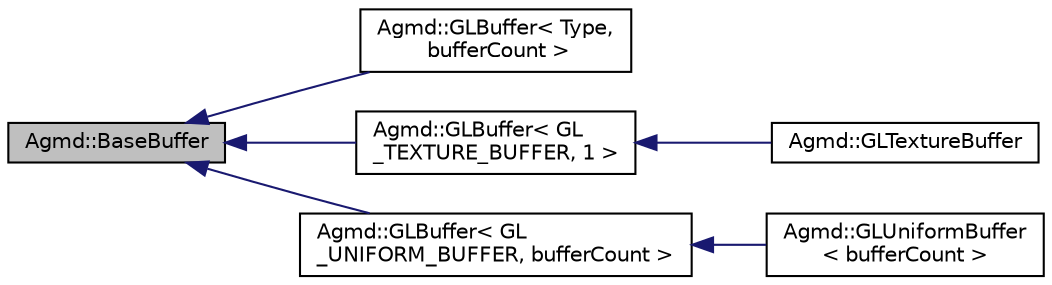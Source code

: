 digraph "Agmd::BaseBuffer"
{
  edge [fontname="Helvetica",fontsize="10",labelfontname="Helvetica",labelfontsize="10"];
  node [fontname="Helvetica",fontsize="10",shape=record];
  rankdir="LR";
  Node1 [label="Agmd::BaseBuffer",height=0.2,width=0.4,color="black", fillcolor="grey75", style="filled" fontcolor="black"];
  Node1 -> Node2 [dir="back",color="midnightblue",fontsize="10",style="solid"];
  Node2 [label="Agmd::GLBuffer\< Type,\l bufferCount \>",height=0.2,width=0.4,color="black", fillcolor="white", style="filled",URL="$class_agmd_1_1_g_l_buffer.html"];
  Node1 -> Node3 [dir="back",color="midnightblue",fontsize="10",style="solid"];
  Node3 [label="Agmd::GLBuffer\< GL\l_TEXTURE_BUFFER, 1 \>",height=0.2,width=0.4,color="black", fillcolor="white", style="filled",URL="$class_agmd_1_1_g_l_buffer.html"];
  Node3 -> Node4 [dir="back",color="midnightblue",fontsize="10",style="solid"];
  Node4 [label="Agmd::GLTextureBuffer",height=0.2,width=0.4,color="black", fillcolor="white", style="filled",URL="$class_agmd_1_1_g_l_texture_buffer.html"];
  Node1 -> Node5 [dir="back",color="midnightblue",fontsize="10",style="solid"];
  Node5 [label="Agmd::GLBuffer\< GL\l_UNIFORM_BUFFER, bufferCount \>",height=0.2,width=0.4,color="black", fillcolor="white", style="filled",URL="$class_agmd_1_1_g_l_buffer.html"];
  Node5 -> Node6 [dir="back",color="midnightblue",fontsize="10",style="solid"];
  Node6 [label="Agmd::GLUniformBuffer\l\< bufferCount \>",height=0.2,width=0.4,color="black", fillcolor="white", style="filled",URL="$class_agmd_1_1_g_l_uniform_buffer.html"];
}
